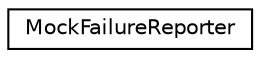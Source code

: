 digraph "Graphical Class Hierarchy"
{
 // LATEX_PDF_SIZE
  edge [fontname="Helvetica",fontsize="10",labelfontname="Helvetica",labelfontsize="10"];
  node [fontname="Helvetica",fontsize="10",shape=record];
  rankdir="LR";
  Node0 [label="MockFailureReporter",height=0.2,width=0.4,color="black", fillcolor="white", style="filled",URL="$classMockFailureReporter.html",tooltip=" "];
}

